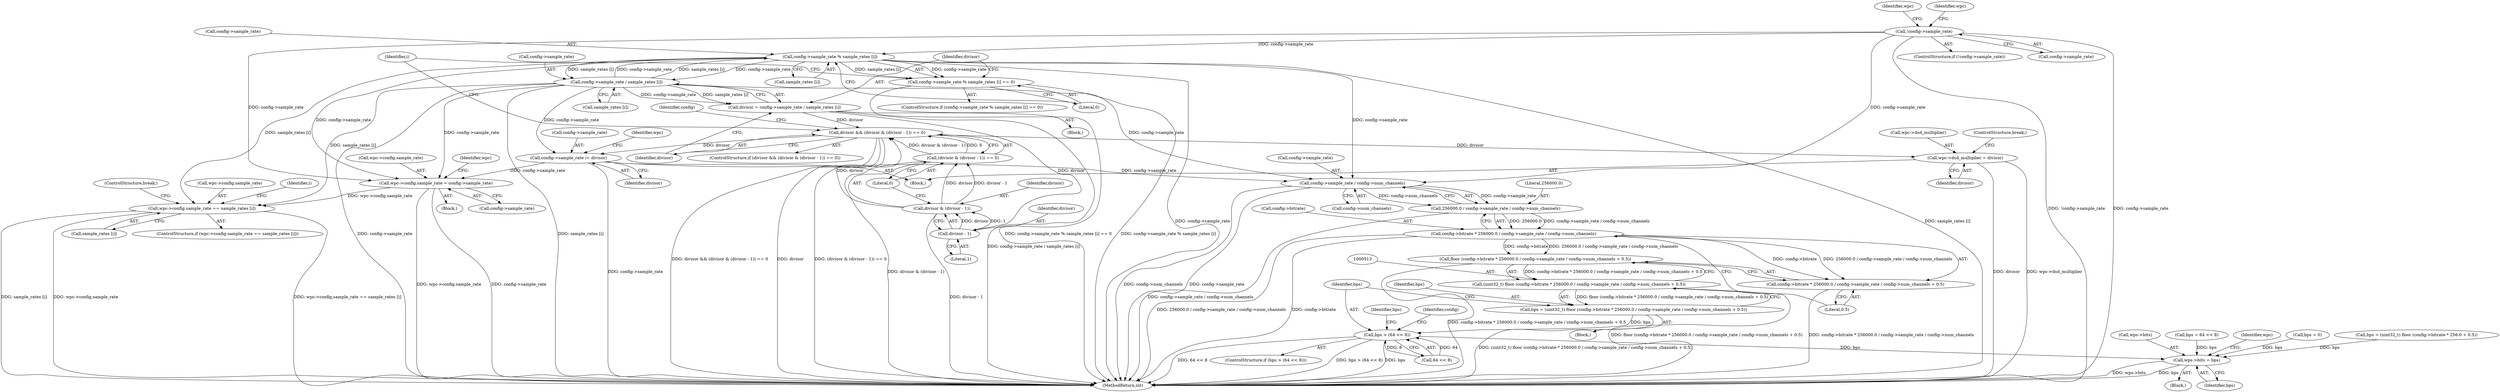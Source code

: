 digraph "0_WavPack_070ef6f138956d9ea9612e69586152339dbefe51@array" {
"1000188" [label="(Call,config->sample_rate % sample_rates [i])"];
"1000200" [label="(Call,config->sample_rate / sample_rates [i])"];
"1000188" [label="(Call,config->sample_rate % sample_rates [i])"];
"1000126" [label="(Call,!config->sample_rate)"];
"1000187" [label="(Call,config->sample_rate % sample_rates [i] == 0)"];
"1000274" [label="(Call,wpc->config.sample_rate = config->sample_rate)"];
"1000369" [label="(Call,wpc->config.sample_rate == sample_rates [i])"];
"1000522" [label="(Call,config->sample_rate / config->num_channels)"];
"1000520" [label="(Call,256000.0 / config->sample_rate / config->num_channels)"];
"1000516" [label="(Call,config->bitrate * 256000.0 / config->sample_rate / config->num_channels)"];
"1000514" [label="(Call,floor (config->bitrate * 256000.0 / config->sample_rate / config->num_channels + 0.5))"];
"1000512" [label="(Call,(uint32_t) floor (config->bitrate * 256000.0 / config->sample_rate / config->num_channels + 0.5))"];
"1000510" [label="(Call,bps = (uint32_t) floor (config->bitrate * 256000.0 / config->sample_rate / config->num_channels + 0.5))"];
"1000531" [label="(Call,bps > (64 << 8))"];
"1000894" [label="(Call,wps->bits = bps)"];
"1000515" [label="(Call,config->bitrate * 256000.0 / config->sample_rate / config->num_channels + 0.5)"];
"1000198" [label="(Call,divisor = config->sample_rate / sample_rates [i])"];
"1000208" [label="(Call,divisor && (divisor & (divisor - 1)) == 0)"];
"1000218" [label="(Call,config->sample_rate /= divisor)"];
"1000223" [label="(Call,wpc->dsd_multiplier = divisor)"];
"1000213" [label="(Call,divisor - 1)"];
"1000211" [label="(Call,divisor & (divisor - 1))"];
"1000210" [label="(Call,(divisor & (divisor - 1)) == 0)"];
"1000517" [label="(Call,config->bitrate)"];
"1000275" [label="(Call,wpc->config.sample_rate)"];
"1000522" [label="(Call,config->sample_rate / config->num_channels)"];
"1000523" [label="(Call,config->sample_rate)"];
"1000690" [label="(Block,)"];
"1000512" [label="(Call,(uint32_t) floor (config->bitrate * 256000.0 / config->sample_rate / config->num_channels + 0.5))"];
"1000213" [label="(Call,divisor - 1)"];
"1000529" [label="(Literal,0.5)"];
"1000223" [label="(Call,wpc->dsd_multiplier = divisor)"];
"1000902" [label="(Identifier,wpc)"];
"1000219" [label="(Call,config->sample_rate)"];
"1000532" [label="(Identifier,bps)"];
"1000189" [label="(Call,config->sample_rate)"];
"1000375" [label="(Call,sample_rates [i])"];
"1000201" [label="(Call,config->sample_rate)"];
"1000369" [label="(Call,wpc->config.sample_rate == sample_rates [i])"];
"1000514" [label="(Call,floor (config->bitrate * 256000.0 / config->sample_rate / config->num_channels + 0.5))"];
"1000509" [label="(Block,)"];
"1000198" [label="(Call,divisor = config->sample_rate / sample_rates [i])"];
"1000106" [label="(Block,)"];
"1000210" [label="(Call,(divisor & (divisor - 1)) == 0)"];
"1000214" [label="(Identifier,divisor)"];
"1000140" [label="(Identifier,wpc)"];
"1000125" [label="(ControlStructure,if (!config->sample_rate))"];
"1000368" [label="(ControlStructure,if (wpc->config.sample_rate == sample_rates [i]))"];
"1000220" [label="(Identifier,config)"];
"1000224" [label="(Call,wpc->dsd_multiplier)"];
"1000195" [label="(Literal,0)"];
"1000378" [label="(ControlStructure,break;)"];
"1000127" [label="(Call,config->sample_rate)"];
"1000531" [label="(Call,bps > (64 << 8))"];
"1000188" [label="(Call,config->sample_rate % sample_rates [i])"];
"1000370" [label="(Call,wpc->config.sample_rate)"];
"1000367" [label="(Identifier,i)"];
"1000520" [label="(Call,256000.0 / config->sample_rate / config->num_channels)"];
"1000126" [label="(Call,!config->sample_rate)"];
"1000187" [label="(Call,config->sample_rate % sample_rates [i] == 0)"];
"1000533" [label="(Call,64 << 8)"];
"1000217" [label="(Block,)"];
"1000222" [label="(Identifier,divisor)"];
"1000196" [label="(Block,)"];
"1000521" [label="(Literal,256000.0)"];
"1000989" [label="(MethodReturn,int)"];
"1000209" [label="(Identifier,divisor)"];
"1000212" [label="(Identifier,divisor)"];
"1000185" [label="(Identifier,i)"];
"1000200" [label="(Call,config->sample_rate / sample_rates [i])"];
"1000511" [label="(Identifier,bps)"];
"1000530" [label="(ControlStructure,if (bps > (64 << 8)))"];
"1000537" [label="(Identifier,bps)"];
"1000109" [label="(Call,bps = 0)"];
"1000192" [label="(Call,sample_rates [i])"];
"1000218" [label="(Call,config->sample_rate /= divisor)"];
"1000133" [label="(Identifier,wpc)"];
"1000225" [label="(Identifier,wpc)"];
"1000526" [label="(Call,config->num_channels)"];
"1000516" [label="(Call,config->bitrate * 256000.0 / config->sample_rate / config->num_channels)"];
"1000563" [label="(Identifier,config)"];
"1000228" [label="(ControlStructure,break;)"];
"1000186" [label="(ControlStructure,if (config->sample_rate % sample_rates [i] == 0))"];
"1000211" [label="(Call,divisor & (divisor - 1))"];
"1000542" [label="(Call,bps = (uint32_t) floor (config->bitrate * 256.0 + 0.5))"];
"1000894" [label="(Call,wps->bits = bps)"];
"1000895" [label="(Call,wps->bits)"];
"1000898" [label="(Identifier,bps)"];
"1000286" [label="(Identifier,wpc)"];
"1000215" [label="(Literal,1)"];
"1000515" [label="(Call,config->bitrate * 256000.0 / config->sample_rate / config->num_channels + 0.5)"];
"1000510" [label="(Call,bps = (uint32_t) floor (config->bitrate * 256000.0 / config->sample_rate / config->num_channels + 0.5))"];
"1000227" [label="(Identifier,divisor)"];
"1000199" [label="(Identifier,divisor)"];
"1000536" [label="(Call,bps = 64 << 8)"];
"1000204" [label="(Call,sample_rates [i])"];
"1000274" [label="(Call,wpc->config.sample_rate = config->sample_rate)"];
"1000208" [label="(Call,divisor && (divisor & (divisor - 1)) == 0)"];
"1000280" [label="(Call,config->sample_rate)"];
"1000207" [label="(ControlStructure,if (divisor && (divisor & (divisor - 1)) == 0))"];
"1000216" [label="(Literal,0)"];
"1000188" -> "1000187"  [label="AST: "];
"1000188" -> "1000192"  [label="CFG: "];
"1000189" -> "1000188"  [label="AST: "];
"1000192" -> "1000188"  [label="AST: "];
"1000195" -> "1000188"  [label="CFG: "];
"1000188" -> "1000989"  [label="DDG: config->sample_rate"];
"1000188" -> "1000989"  [label="DDG: sample_rates [i]"];
"1000188" -> "1000187"  [label="DDG: config->sample_rate"];
"1000188" -> "1000187"  [label="DDG: sample_rates [i]"];
"1000200" -> "1000188"  [label="DDG: config->sample_rate"];
"1000200" -> "1000188"  [label="DDG: sample_rates [i]"];
"1000126" -> "1000188"  [label="DDG: config->sample_rate"];
"1000188" -> "1000200"  [label="DDG: config->sample_rate"];
"1000188" -> "1000200"  [label="DDG: sample_rates [i]"];
"1000188" -> "1000274"  [label="DDG: config->sample_rate"];
"1000188" -> "1000369"  [label="DDG: sample_rates [i]"];
"1000188" -> "1000522"  [label="DDG: config->sample_rate"];
"1000200" -> "1000198"  [label="AST: "];
"1000200" -> "1000204"  [label="CFG: "];
"1000201" -> "1000200"  [label="AST: "];
"1000204" -> "1000200"  [label="AST: "];
"1000198" -> "1000200"  [label="CFG: "];
"1000200" -> "1000989"  [label="DDG: config->sample_rate"];
"1000200" -> "1000989"  [label="DDG: sample_rates [i]"];
"1000200" -> "1000198"  [label="DDG: config->sample_rate"];
"1000200" -> "1000198"  [label="DDG: sample_rates [i]"];
"1000200" -> "1000218"  [label="DDG: config->sample_rate"];
"1000200" -> "1000274"  [label="DDG: config->sample_rate"];
"1000200" -> "1000369"  [label="DDG: sample_rates [i]"];
"1000200" -> "1000522"  [label="DDG: config->sample_rate"];
"1000126" -> "1000125"  [label="AST: "];
"1000126" -> "1000127"  [label="CFG: "];
"1000127" -> "1000126"  [label="AST: "];
"1000133" -> "1000126"  [label="CFG: "];
"1000140" -> "1000126"  [label="CFG: "];
"1000126" -> "1000989"  [label="DDG: !config->sample_rate"];
"1000126" -> "1000989"  [label="DDG: config->sample_rate"];
"1000126" -> "1000274"  [label="DDG: config->sample_rate"];
"1000126" -> "1000522"  [label="DDG: config->sample_rate"];
"1000187" -> "1000186"  [label="AST: "];
"1000187" -> "1000195"  [label="CFG: "];
"1000195" -> "1000187"  [label="AST: "];
"1000199" -> "1000187"  [label="CFG: "];
"1000185" -> "1000187"  [label="CFG: "];
"1000187" -> "1000989"  [label="DDG: config->sample_rate % sample_rates [i]"];
"1000187" -> "1000989"  [label="DDG: config->sample_rate % sample_rates [i] == 0"];
"1000274" -> "1000106"  [label="AST: "];
"1000274" -> "1000280"  [label="CFG: "];
"1000275" -> "1000274"  [label="AST: "];
"1000280" -> "1000274"  [label="AST: "];
"1000286" -> "1000274"  [label="CFG: "];
"1000274" -> "1000989"  [label="DDG: wpc->config.sample_rate"];
"1000274" -> "1000989"  [label="DDG: config->sample_rate"];
"1000218" -> "1000274"  [label="DDG: config->sample_rate"];
"1000274" -> "1000369"  [label="DDG: wpc->config.sample_rate"];
"1000369" -> "1000368"  [label="AST: "];
"1000369" -> "1000375"  [label="CFG: "];
"1000370" -> "1000369"  [label="AST: "];
"1000375" -> "1000369"  [label="AST: "];
"1000378" -> "1000369"  [label="CFG: "];
"1000367" -> "1000369"  [label="CFG: "];
"1000369" -> "1000989"  [label="DDG: wpc->config.sample_rate == sample_rates [i]"];
"1000369" -> "1000989"  [label="DDG: sample_rates [i]"];
"1000369" -> "1000989"  [label="DDG: wpc->config.sample_rate"];
"1000522" -> "1000520"  [label="AST: "];
"1000522" -> "1000526"  [label="CFG: "];
"1000523" -> "1000522"  [label="AST: "];
"1000526" -> "1000522"  [label="AST: "];
"1000520" -> "1000522"  [label="CFG: "];
"1000522" -> "1000989"  [label="DDG: config->num_channels"];
"1000522" -> "1000989"  [label="DDG: config->sample_rate"];
"1000522" -> "1000520"  [label="DDG: config->sample_rate"];
"1000522" -> "1000520"  [label="DDG: config->num_channels"];
"1000218" -> "1000522"  [label="DDG: config->sample_rate"];
"1000520" -> "1000516"  [label="AST: "];
"1000521" -> "1000520"  [label="AST: "];
"1000516" -> "1000520"  [label="CFG: "];
"1000520" -> "1000989"  [label="DDG: config->sample_rate / config->num_channels"];
"1000520" -> "1000516"  [label="DDG: 256000.0"];
"1000520" -> "1000516"  [label="DDG: config->sample_rate / config->num_channels"];
"1000516" -> "1000515"  [label="AST: "];
"1000517" -> "1000516"  [label="AST: "];
"1000529" -> "1000516"  [label="CFG: "];
"1000516" -> "1000989"  [label="DDG: 256000.0 / config->sample_rate / config->num_channels"];
"1000516" -> "1000989"  [label="DDG: config->bitrate"];
"1000516" -> "1000514"  [label="DDG: config->bitrate"];
"1000516" -> "1000514"  [label="DDG: 256000.0 / config->sample_rate / config->num_channels"];
"1000516" -> "1000515"  [label="DDG: config->bitrate"];
"1000516" -> "1000515"  [label="DDG: 256000.0 / config->sample_rate / config->num_channels"];
"1000514" -> "1000512"  [label="AST: "];
"1000514" -> "1000515"  [label="CFG: "];
"1000515" -> "1000514"  [label="AST: "];
"1000512" -> "1000514"  [label="CFG: "];
"1000514" -> "1000989"  [label="DDG: config->bitrate * 256000.0 / config->sample_rate / config->num_channels + 0.5"];
"1000514" -> "1000512"  [label="DDG: config->bitrate * 256000.0 / config->sample_rate / config->num_channels + 0.5"];
"1000512" -> "1000510"  [label="AST: "];
"1000513" -> "1000512"  [label="AST: "];
"1000510" -> "1000512"  [label="CFG: "];
"1000512" -> "1000989"  [label="DDG: floor (config->bitrate * 256000.0 / config->sample_rate / config->num_channels + 0.5)"];
"1000512" -> "1000510"  [label="DDG: floor (config->bitrate * 256000.0 / config->sample_rate / config->num_channels + 0.5)"];
"1000510" -> "1000509"  [label="AST: "];
"1000511" -> "1000510"  [label="AST: "];
"1000532" -> "1000510"  [label="CFG: "];
"1000510" -> "1000989"  [label="DDG: (uint32_t) floor (config->bitrate * 256000.0 / config->sample_rate / config->num_channels + 0.5)"];
"1000510" -> "1000531"  [label="DDG: bps"];
"1000531" -> "1000530"  [label="AST: "];
"1000531" -> "1000533"  [label="CFG: "];
"1000532" -> "1000531"  [label="AST: "];
"1000533" -> "1000531"  [label="AST: "];
"1000537" -> "1000531"  [label="CFG: "];
"1000563" -> "1000531"  [label="CFG: "];
"1000531" -> "1000989"  [label="DDG: 64 << 8"];
"1000531" -> "1000989"  [label="DDG: bps > (64 << 8)"];
"1000531" -> "1000989"  [label="DDG: bps"];
"1000533" -> "1000531"  [label="DDG: 64"];
"1000533" -> "1000531"  [label="DDG: 8"];
"1000531" -> "1000894"  [label="DDG: bps"];
"1000894" -> "1000690"  [label="AST: "];
"1000894" -> "1000898"  [label="CFG: "];
"1000895" -> "1000894"  [label="AST: "];
"1000898" -> "1000894"  [label="AST: "];
"1000902" -> "1000894"  [label="CFG: "];
"1000894" -> "1000989"  [label="DDG: wps->bits"];
"1000894" -> "1000989"  [label="DDG: bps"];
"1000542" -> "1000894"  [label="DDG: bps"];
"1000109" -> "1000894"  [label="DDG: bps"];
"1000536" -> "1000894"  [label="DDG: bps"];
"1000515" -> "1000529"  [label="CFG: "];
"1000529" -> "1000515"  [label="AST: "];
"1000515" -> "1000989"  [label="DDG: config->bitrate * 256000.0 / config->sample_rate / config->num_channels"];
"1000198" -> "1000196"  [label="AST: "];
"1000199" -> "1000198"  [label="AST: "];
"1000209" -> "1000198"  [label="CFG: "];
"1000198" -> "1000989"  [label="DDG: config->sample_rate / sample_rates [i]"];
"1000198" -> "1000208"  [label="DDG: divisor"];
"1000198" -> "1000213"  [label="DDG: divisor"];
"1000208" -> "1000207"  [label="AST: "];
"1000208" -> "1000209"  [label="CFG: "];
"1000208" -> "1000210"  [label="CFG: "];
"1000209" -> "1000208"  [label="AST: "];
"1000210" -> "1000208"  [label="AST: "];
"1000220" -> "1000208"  [label="CFG: "];
"1000185" -> "1000208"  [label="CFG: "];
"1000208" -> "1000989"  [label="DDG: divisor"];
"1000208" -> "1000989"  [label="DDG: (divisor & (divisor - 1)) == 0"];
"1000208" -> "1000989"  [label="DDG: divisor && (divisor & (divisor - 1)) == 0"];
"1000211" -> "1000208"  [label="DDG: divisor"];
"1000210" -> "1000208"  [label="DDG: divisor & (divisor - 1)"];
"1000210" -> "1000208"  [label="DDG: 0"];
"1000208" -> "1000218"  [label="DDG: divisor"];
"1000208" -> "1000223"  [label="DDG: divisor"];
"1000218" -> "1000217"  [label="AST: "];
"1000218" -> "1000222"  [label="CFG: "];
"1000219" -> "1000218"  [label="AST: "];
"1000222" -> "1000218"  [label="AST: "];
"1000225" -> "1000218"  [label="CFG: "];
"1000218" -> "1000989"  [label="DDG: config->sample_rate"];
"1000223" -> "1000217"  [label="AST: "];
"1000223" -> "1000227"  [label="CFG: "];
"1000224" -> "1000223"  [label="AST: "];
"1000227" -> "1000223"  [label="AST: "];
"1000228" -> "1000223"  [label="CFG: "];
"1000223" -> "1000989"  [label="DDG: divisor"];
"1000223" -> "1000989"  [label="DDG: wpc->dsd_multiplier"];
"1000213" -> "1000211"  [label="AST: "];
"1000213" -> "1000215"  [label="CFG: "];
"1000214" -> "1000213"  [label="AST: "];
"1000215" -> "1000213"  [label="AST: "];
"1000211" -> "1000213"  [label="CFG: "];
"1000213" -> "1000211"  [label="DDG: divisor"];
"1000213" -> "1000211"  [label="DDG: 1"];
"1000211" -> "1000210"  [label="AST: "];
"1000212" -> "1000211"  [label="AST: "];
"1000216" -> "1000211"  [label="CFG: "];
"1000211" -> "1000989"  [label="DDG: divisor - 1"];
"1000211" -> "1000210"  [label="DDG: divisor"];
"1000211" -> "1000210"  [label="DDG: divisor - 1"];
"1000210" -> "1000216"  [label="CFG: "];
"1000216" -> "1000210"  [label="AST: "];
"1000210" -> "1000989"  [label="DDG: divisor & (divisor - 1)"];
}

